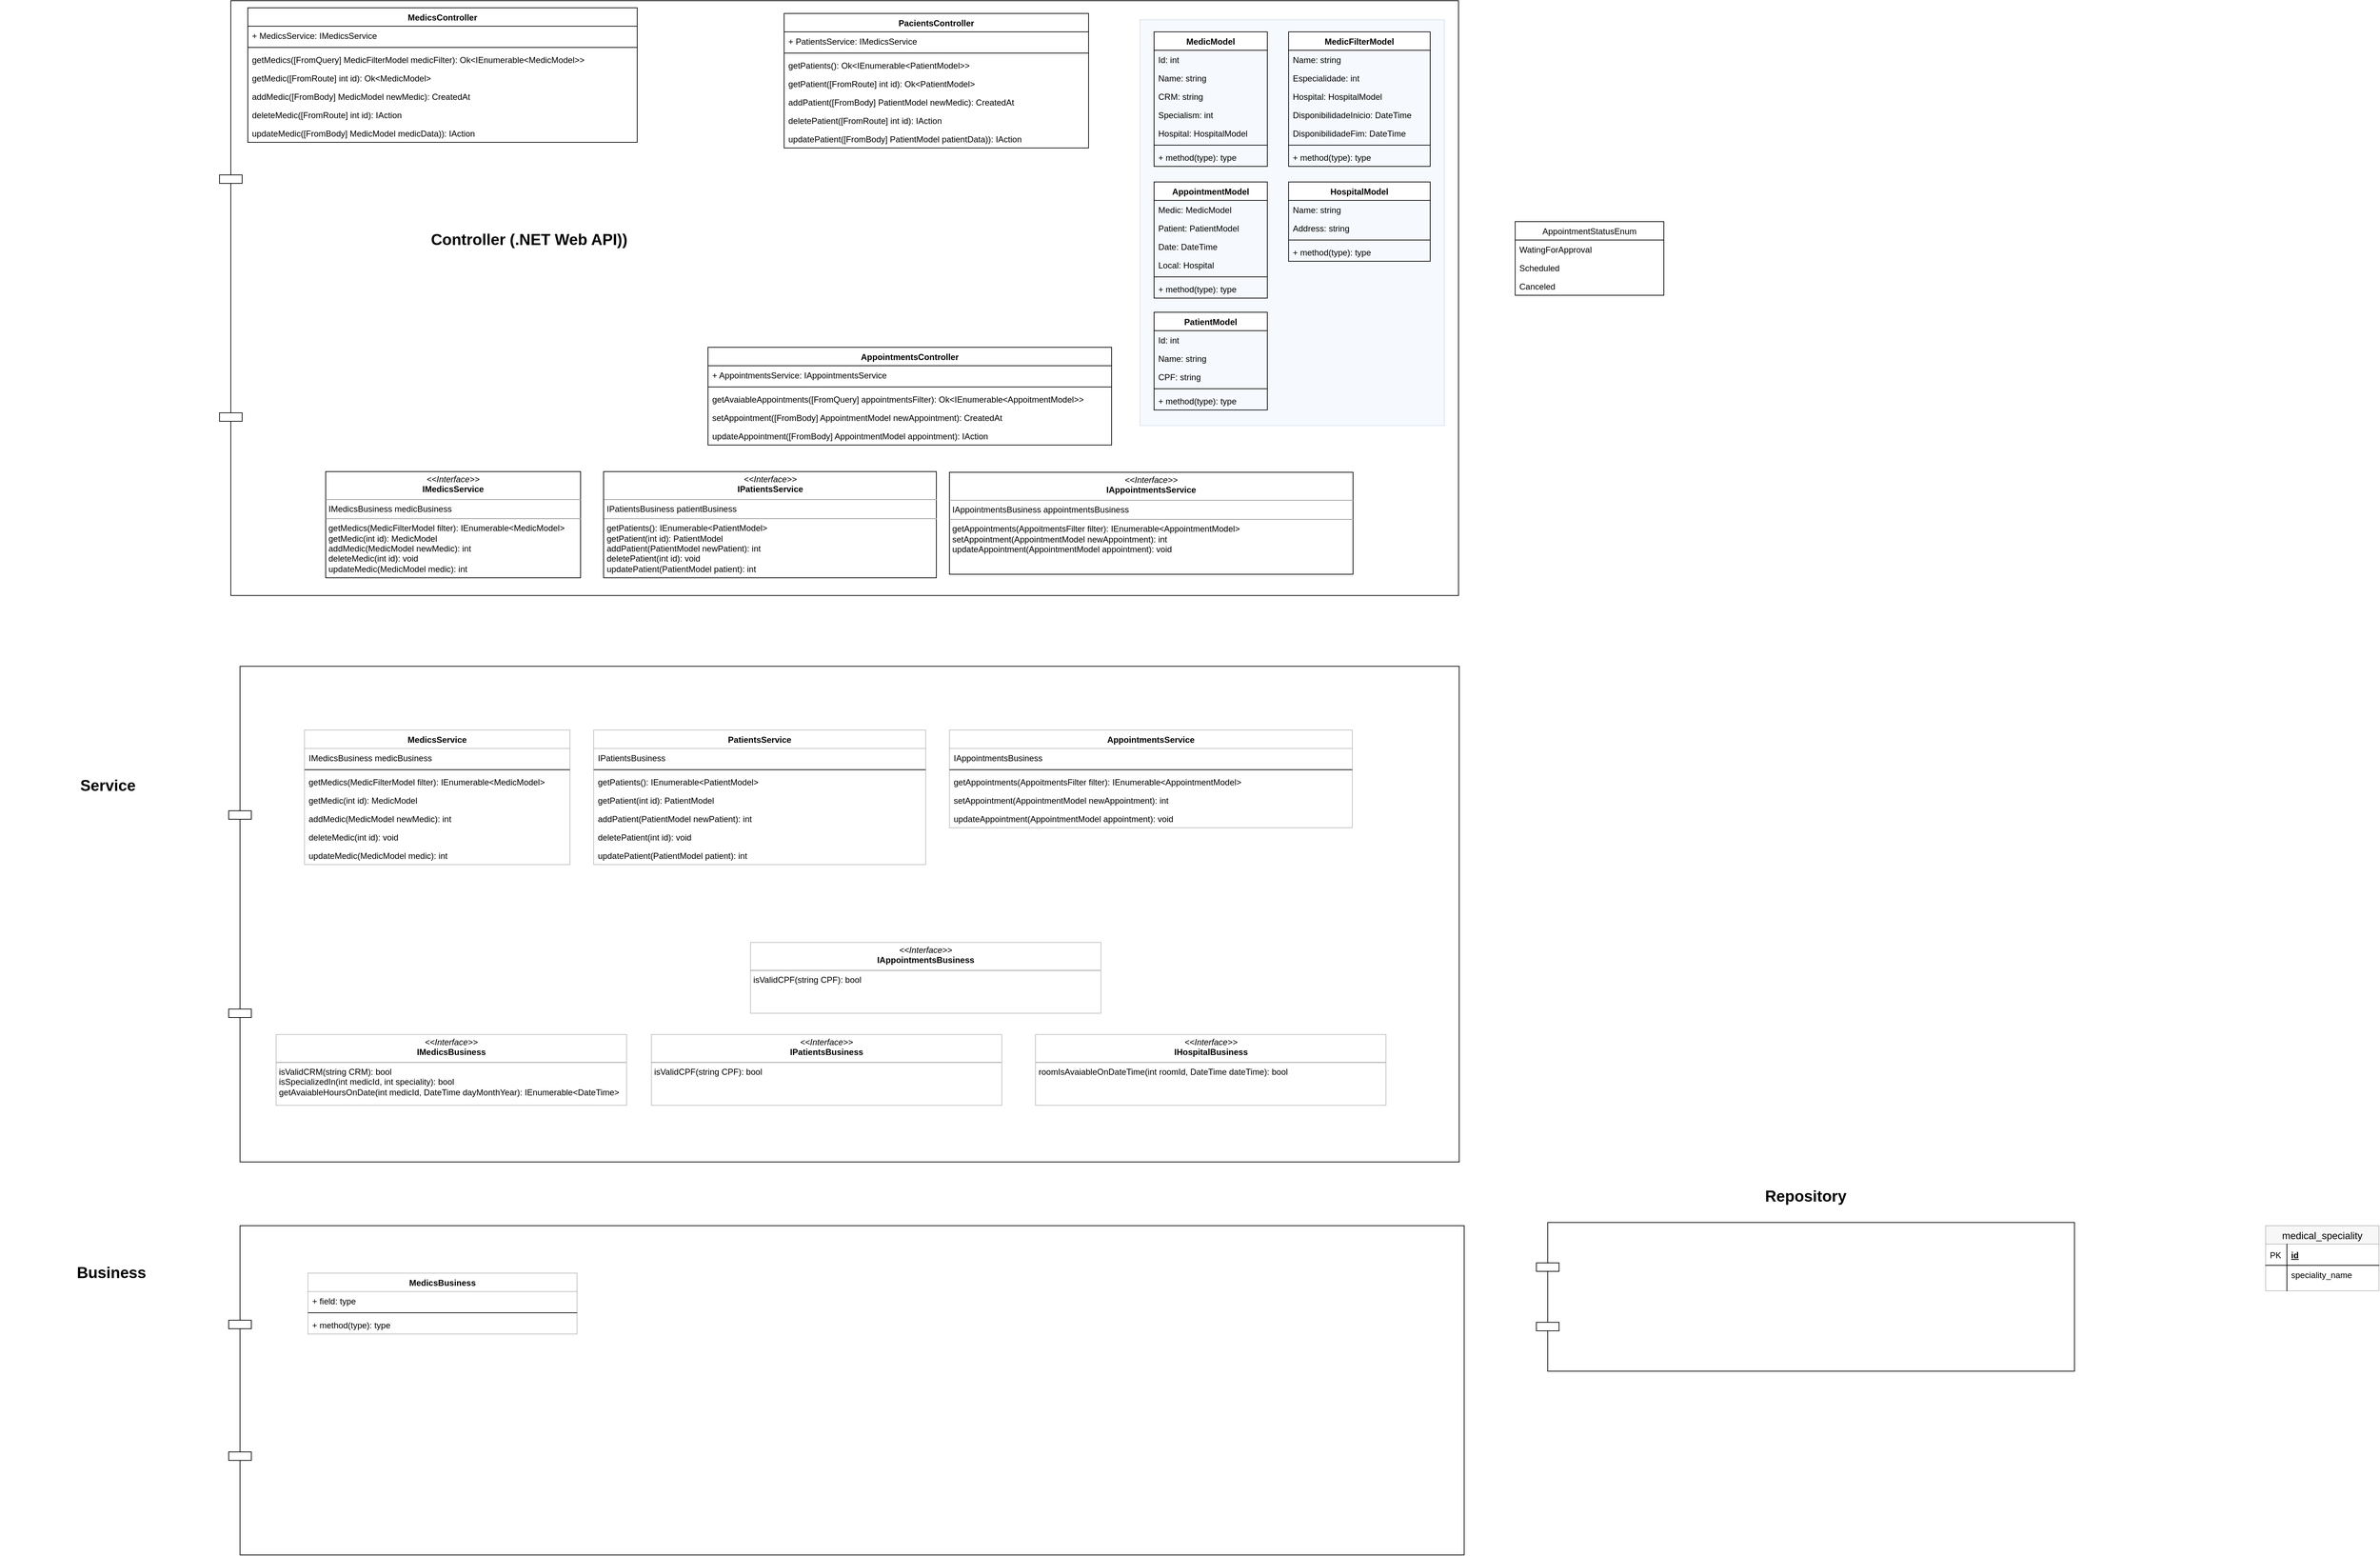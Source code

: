 <mxfile version="12.3.5" type="github" pages="1">
  <diagram id="QFaych85ZG0VaQsIKV3E" name="Page-1">
    <mxGraphModel dx="3666" dy="1580" grid="1" gridSize="10" guides="1" tooltips="1" connect="1" arrows="1" fold="1" page="1" pageScale="1" pageWidth="850" pageHeight="1100" math="0" shadow="0">
      <root>
        <mxCell id="0"/>
        <mxCell id="1" parent="0"/>
        <mxCell id="j8hB8es19KLFHc6PdqS8-7" value="" style="shape=component;align=left;spacingLeft=36;fontSize=22;" parent="1" vertex="1">
          <mxGeometry x="20" y="60" width="1750" height="840" as="geometry"/>
        </mxCell>
        <mxCell id="6EtjrWwbFe3XrMgIN223-20" value="" style="rounded=0;whiteSpace=wrap;html=1;fillColor=#dae8fc;strokeColor=#6c8ebf;opacity=25;" vertex="1" parent="1">
          <mxGeometry x="1320" y="87" width="430" height="573" as="geometry"/>
        </mxCell>
        <mxCell id="j8hB8es19KLFHc6PdqS8-4" value="Controller (.NET Web API))" style="text;html=1;strokeColor=none;fillColor=none;align=center;verticalAlign=middle;whiteSpace=wrap;rounded=0;fontSize=22;fontStyle=1" parent="1" vertex="1">
          <mxGeometry x="305" y="388" width="305" height="20" as="geometry"/>
        </mxCell>
        <mxCell id="j8hB8es19KLFHc6PdqS8-5" value="Business" style="text;html=1;strokeColor=none;fillColor=none;align=center;verticalAlign=middle;whiteSpace=wrap;rounded=0;fontSize=22;fontStyle=1" parent="1" vertex="1">
          <mxGeometry x="-285" y="1847" width="305" height="20" as="geometry"/>
        </mxCell>
        <mxCell id="j8hB8es19KLFHc6PdqS8-6" value="Repository" style="text;html=1;strokeColor=none;fillColor=none;align=center;verticalAlign=middle;whiteSpace=wrap;rounded=0;fontSize=22;fontStyle=1" parent="1" vertex="1">
          <mxGeometry x="2107.5" y="1738.5" width="305" height="20" as="geometry"/>
        </mxCell>
        <mxCell id="j8hB8es19KLFHc6PdqS8-8" value="" style="shape=component;align=left;spacingLeft=36;fontSize=22;" parent="1" vertex="1">
          <mxGeometry x="33" y="1790" width="1745" height="465" as="geometry"/>
        </mxCell>
        <mxCell id="j8hB8es19KLFHc6PdqS8-9" value="" style="shape=component;align=left;spacingLeft=36;fontSize=22;" parent="1" vertex="1">
          <mxGeometry x="1880" y="1785.5" width="760" height="210" as="geometry"/>
        </mxCell>
        <mxCell id="j8hB8es19KLFHc6PdqS8-11" value="MedicsController" style="swimlane;fontStyle=1;align=center;verticalAlign=top;childLayout=stackLayout;horizontal=1;startSize=26;horizontalStack=0;resizeParent=1;resizeParentMax=0;resizeLast=0;collapsible=1;marginBottom=0;fontSize=12;" parent="1" vertex="1">
          <mxGeometry x="60" y="70" width="550" height="190" as="geometry"/>
        </mxCell>
        <mxCell id="j8hB8es19KLFHc6PdqS8-12" value="+ MedicsService: IMedicsService" style="text;strokeColor=none;fillColor=none;align=left;verticalAlign=top;spacingLeft=4;spacingRight=4;overflow=hidden;rotatable=0;points=[[0,0.5],[1,0.5]];portConstraint=eastwest;" parent="j8hB8es19KLFHc6PdqS8-11" vertex="1">
          <mxGeometry y="26" width="550" height="26" as="geometry"/>
        </mxCell>
        <mxCell id="j8hB8es19KLFHc6PdqS8-13" value="" style="line;strokeWidth=1;fillColor=none;align=left;verticalAlign=middle;spacingTop=-1;spacingLeft=3;spacingRight=3;rotatable=0;labelPosition=right;points=[];portConstraint=eastwest;" parent="j8hB8es19KLFHc6PdqS8-11" vertex="1">
          <mxGeometry y="52" width="550" height="8" as="geometry"/>
        </mxCell>
        <mxCell id="j8hB8es19KLFHc6PdqS8-14" value="getMedics([FromQuery] MedicFilterModel medicFilter): Ok&lt;IEnumerable&lt;MedicModel&gt;&gt;" style="text;strokeColor=none;fillColor=none;align=left;verticalAlign=top;spacingLeft=4;spacingRight=4;overflow=hidden;rotatable=0;points=[[0,0.5],[1,0.5]];portConstraint=eastwest;" parent="j8hB8es19KLFHc6PdqS8-11" vertex="1">
          <mxGeometry y="60" width="550" height="26" as="geometry"/>
        </mxCell>
        <mxCell id="j8hB8es19KLFHc6PdqS8-15" value="getMedic([FromRoute] int id): Ok&lt;MedicModel&gt;" style="text;strokeColor=none;fillColor=none;align=left;verticalAlign=top;spacingLeft=4;spacingRight=4;overflow=hidden;rotatable=0;points=[[0,0.5],[1,0.5]];portConstraint=eastwest;" parent="j8hB8es19KLFHc6PdqS8-11" vertex="1">
          <mxGeometry y="86" width="550" height="26" as="geometry"/>
        </mxCell>
        <mxCell id="j8hB8es19KLFHc6PdqS8-16" value="addMedic([FromBody] MedicModel newMedic): CreatedAt" style="text;strokeColor=none;fillColor=none;align=left;verticalAlign=top;spacingLeft=4;spacingRight=4;overflow=hidden;rotatable=0;points=[[0,0.5],[1,0.5]];portConstraint=eastwest;" parent="j8hB8es19KLFHc6PdqS8-11" vertex="1">
          <mxGeometry y="112" width="550" height="26" as="geometry"/>
        </mxCell>
        <mxCell id="j8hB8es19KLFHc6PdqS8-17" value="deleteMedic([FromRoute] int id): IAction" style="text;strokeColor=none;fillColor=none;align=left;verticalAlign=top;spacingLeft=4;spacingRight=4;overflow=hidden;rotatable=0;points=[[0,0.5],[1,0.5]];portConstraint=eastwest;" parent="j8hB8es19KLFHc6PdqS8-11" vertex="1">
          <mxGeometry y="138" width="550" height="26" as="geometry"/>
        </mxCell>
        <mxCell id="j8hB8es19KLFHc6PdqS8-18" value="updateMedic([FromBody] MedicModel medicData)): IAction" style="text;strokeColor=none;fillColor=none;align=left;verticalAlign=top;spacingLeft=4;spacingRight=4;overflow=hidden;rotatable=0;points=[[0,0.5],[1,0.5]];portConstraint=eastwest;" parent="j8hB8es19KLFHc6PdqS8-11" vertex="1">
          <mxGeometry y="164" width="550" height="26" as="geometry"/>
        </mxCell>
        <mxCell id="j8hB8es19KLFHc6PdqS8-19" value="PacientsController" style="swimlane;fontStyle=1;align=center;verticalAlign=top;childLayout=stackLayout;horizontal=1;startSize=26;horizontalStack=0;resizeParent=1;resizeParentMax=0;resizeLast=0;collapsible=1;marginBottom=0;fontSize=12;" parent="1" vertex="1">
          <mxGeometry x="817.5" y="78" width="430" height="190" as="geometry"/>
        </mxCell>
        <mxCell id="j8hB8es19KLFHc6PdqS8-20" value="+ PatientsService: IMedicsService" style="text;strokeColor=none;fillColor=none;align=left;verticalAlign=top;spacingLeft=4;spacingRight=4;overflow=hidden;rotatable=0;points=[[0,0.5],[1,0.5]];portConstraint=eastwest;" parent="j8hB8es19KLFHc6PdqS8-19" vertex="1">
          <mxGeometry y="26" width="430" height="26" as="geometry"/>
        </mxCell>
        <mxCell id="j8hB8es19KLFHc6PdqS8-21" value="" style="line;strokeWidth=1;fillColor=none;align=left;verticalAlign=middle;spacingTop=-1;spacingLeft=3;spacingRight=3;rotatable=0;labelPosition=right;points=[];portConstraint=eastwest;" parent="j8hB8es19KLFHc6PdqS8-19" vertex="1">
          <mxGeometry y="52" width="430" height="8" as="geometry"/>
        </mxCell>
        <mxCell id="j8hB8es19KLFHc6PdqS8-22" value="getPatients(): Ok&lt;IEnumerable&lt;PatientModel&gt;&gt;" style="text;strokeColor=none;fillColor=none;align=left;verticalAlign=top;spacingLeft=4;spacingRight=4;overflow=hidden;rotatable=0;points=[[0,0.5],[1,0.5]];portConstraint=eastwest;" parent="j8hB8es19KLFHc6PdqS8-19" vertex="1">
          <mxGeometry y="60" width="430" height="26" as="geometry"/>
        </mxCell>
        <mxCell id="j8hB8es19KLFHc6PdqS8-23" value="getPatient([FromRoute] int id): Ok&lt;PatientModel&gt;" style="text;strokeColor=none;fillColor=none;align=left;verticalAlign=top;spacingLeft=4;spacingRight=4;overflow=hidden;rotatable=0;points=[[0,0.5],[1,0.5]];portConstraint=eastwest;" parent="j8hB8es19KLFHc6PdqS8-19" vertex="1">
          <mxGeometry y="86" width="430" height="26" as="geometry"/>
        </mxCell>
        <mxCell id="j8hB8es19KLFHc6PdqS8-24" value="addPatient([FromBody] PatientModel newMedic): CreatedAt" style="text;strokeColor=none;fillColor=none;align=left;verticalAlign=top;spacingLeft=4;spacingRight=4;overflow=hidden;rotatable=0;points=[[0,0.5],[1,0.5]];portConstraint=eastwest;" parent="j8hB8es19KLFHc6PdqS8-19" vertex="1">
          <mxGeometry y="112" width="430" height="26" as="geometry"/>
        </mxCell>
        <mxCell id="j8hB8es19KLFHc6PdqS8-25" value="deletePatient([FromRoute] int id): IAction" style="text;strokeColor=none;fillColor=none;align=left;verticalAlign=top;spacingLeft=4;spacingRight=4;overflow=hidden;rotatable=0;points=[[0,0.5],[1,0.5]];portConstraint=eastwest;" parent="j8hB8es19KLFHc6PdqS8-19" vertex="1">
          <mxGeometry y="138" width="430" height="26" as="geometry"/>
        </mxCell>
        <mxCell id="j8hB8es19KLFHc6PdqS8-26" value="updatePatient([FromBody] PatientModel patientData)): IAction" style="text;strokeColor=none;fillColor=none;align=left;verticalAlign=top;spacingLeft=4;spacingRight=4;overflow=hidden;rotatable=0;points=[[0,0.5],[1,0.5]];portConstraint=eastwest;" parent="j8hB8es19KLFHc6PdqS8-19" vertex="1">
          <mxGeometry y="164" width="430" height="26" as="geometry"/>
        </mxCell>
        <mxCell id="j8hB8es19KLFHc6PdqS8-28" value="MedicModel" style="swimlane;fontStyle=1;align=center;verticalAlign=top;childLayout=stackLayout;horizontal=1;startSize=26;horizontalStack=0;resizeParent=1;resizeParentMax=0;resizeLast=0;collapsible=1;marginBottom=0;fontSize=12;" parent="1" vertex="1">
          <mxGeometry x="1340" y="104" width="160" height="190" as="geometry"/>
        </mxCell>
        <mxCell id="j8hB8es19KLFHc6PdqS8-29" value="Id: int" style="text;strokeColor=none;fillColor=none;align=left;verticalAlign=top;spacingLeft=4;spacingRight=4;overflow=hidden;rotatable=0;points=[[0,0.5],[1,0.5]];portConstraint=eastwest;" parent="j8hB8es19KLFHc6PdqS8-28" vertex="1">
          <mxGeometry y="26" width="160" height="26" as="geometry"/>
        </mxCell>
        <mxCell id="j8hB8es19KLFHc6PdqS8-36" value="Name: string" style="text;strokeColor=none;fillColor=none;align=left;verticalAlign=top;spacingLeft=4;spacingRight=4;overflow=hidden;rotatable=0;points=[[0,0.5],[1,0.5]];portConstraint=eastwest;" parent="j8hB8es19KLFHc6PdqS8-28" vertex="1">
          <mxGeometry y="52" width="160" height="26" as="geometry"/>
        </mxCell>
        <mxCell id="j8hB8es19KLFHc6PdqS8-37" value="CRM: string" style="text;strokeColor=none;fillColor=none;align=left;verticalAlign=top;spacingLeft=4;spacingRight=4;overflow=hidden;rotatable=0;points=[[0,0.5],[1,0.5]];portConstraint=eastwest;" parent="j8hB8es19KLFHc6PdqS8-28" vertex="1">
          <mxGeometry y="78" width="160" height="26" as="geometry"/>
        </mxCell>
        <mxCell id="j8hB8es19KLFHc6PdqS8-41" value="Specialism: int" style="text;strokeColor=none;fillColor=none;align=left;verticalAlign=top;spacingLeft=4;spacingRight=4;overflow=hidden;rotatable=0;points=[[0,0.5],[1,0.5]];portConstraint=eastwest;" parent="j8hB8es19KLFHc6PdqS8-28" vertex="1">
          <mxGeometry y="104" width="160" height="26" as="geometry"/>
        </mxCell>
        <mxCell id="j8hB8es19KLFHc6PdqS8-51" value="Hospital: HospitalModel" style="text;strokeColor=none;fillColor=none;align=left;verticalAlign=top;spacingLeft=4;spacingRight=4;overflow=hidden;rotatable=0;points=[[0,0.5],[1,0.5]];portConstraint=eastwest;" parent="j8hB8es19KLFHc6PdqS8-28" vertex="1">
          <mxGeometry y="130" width="160" height="26" as="geometry"/>
        </mxCell>
        <mxCell id="j8hB8es19KLFHc6PdqS8-30" value="" style="line;strokeWidth=1;fillColor=none;align=left;verticalAlign=middle;spacingTop=-1;spacingLeft=3;spacingRight=3;rotatable=0;labelPosition=right;points=[];portConstraint=eastwest;" parent="j8hB8es19KLFHc6PdqS8-28" vertex="1">
          <mxGeometry y="156" width="160" height="8" as="geometry"/>
        </mxCell>
        <mxCell id="j8hB8es19KLFHc6PdqS8-31" value="+ method(type): type" style="text;strokeColor=none;fillColor=none;align=left;verticalAlign=top;spacingLeft=4;spacingRight=4;overflow=hidden;rotatable=0;points=[[0,0.5],[1,0.5]];portConstraint=eastwest;" parent="j8hB8es19KLFHc6PdqS8-28" vertex="1">
          <mxGeometry y="164" width="160" height="26" as="geometry"/>
        </mxCell>
        <mxCell id="j8hB8es19KLFHc6PdqS8-32" value="PatientModel" style="swimlane;fontStyle=1;align=center;verticalAlign=top;childLayout=stackLayout;horizontal=1;startSize=26;horizontalStack=0;resizeParent=1;resizeParentMax=0;resizeLast=0;collapsible=1;marginBottom=0;fontSize=12;" parent="1" vertex="1">
          <mxGeometry x="1340" y="500" width="160" height="138" as="geometry"/>
        </mxCell>
        <mxCell id="j8hB8es19KLFHc6PdqS8-33" value="Id: int" style="text;strokeColor=none;fillColor=none;align=left;verticalAlign=top;spacingLeft=4;spacingRight=4;overflow=hidden;rotatable=0;points=[[0,0.5],[1,0.5]];portConstraint=eastwest;" parent="j8hB8es19KLFHc6PdqS8-32" vertex="1">
          <mxGeometry y="26" width="160" height="26" as="geometry"/>
        </mxCell>
        <mxCell id="j8hB8es19KLFHc6PdqS8-38" value="Name: string" style="text;strokeColor=none;fillColor=none;align=left;verticalAlign=top;spacingLeft=4;spacingRight=4;overflow=hidden;rotatable=0;points=[[0,0.5],[1,0.5]];portConstraint=eastwest;" parent="j8hB8es19KLFHc6PdqS8-32" vertex="1">
          <mxGeometry y="52" width="160" height="26" as="geometry"/>
        </mxCell>
        <mxCell id="j8hB8es19KLFHc6PdqS8-39" value="CPF: string" style="text;strokeColor=none;fillColor=none;align=left;verticalAlign=top;spacingLeft=4;spacingRight=4;overflow=hidden;rotatable=0;points=[[0,0.5],[1,0.5]];portConstraint=eastwest;" parent="j8hB8es19KLFHc6PdqS8-32" vertex="1">
          <mxGeometry y="78" width="160" height="26" as="geometry"/>
        </mxCell>
        <mxCell id="j8hB8es19KLFHc6PdqS8-34" value="" style="line;strokeWidth=1;fillColor=none;align=left;verticalAlign=middle;spacingTop=-1;spacingLeft=3;spacingRight=3;rotatable=0;labelPosition=right;points=[];portConstraint=eastwest;" parent="j8hB8es19KLFHc6PdqS8-32" vertex="1">
          <mxGeometry y="104" width="160" height="8" as="geometry"/>
        </mxCell>
        <mxCell id="j8hB8es19KLFHc6PdqS8-35" value="+ method(type): type" style="text;strokeColor=none;fillColor=none;align=left;verticalAlign=top;spacingLeft=4;spacingRight=4;overflow=hidden;rotatable=0;points=[[0,0.5],[1,0.5]];portConstraint=eastwest;" parent="j8hB8es19KLFHc6PdqS8-32" vertex="1">
          <mxGeometry y="112" width="160" height="26" as="geometry"/>
        </mxCell>
        <mxCell id="j8hB8es19KLFHc6PdqS8-42" value="AppointmentsController" style="swimlane;fontStyle=1;align=center;verticalAlign=top;childLayout=stackLayout;horizontal=1;startSize=26;horizontalStack=0;resizeParent=1;resizeParentMax=0;resizeLast=0;collapsible=1;marginBottom=0;fontSize=12;" parent="1" vertex="1">
          <mxGeometry x="710" y="549.5" width="570" height="138" as="geometry"/>
        </mxCell>
        <mxCell id="j8hB8es19KLFHc6PdqS8-43" value="+ AppointmentsService: IAppointmentsService" style="text;strokeColor=none;fillColor=none;align=left;verticalAlign=top;spacingLeft=4;spacingRight=4;overflow=hidden;rotatable=0;points=[[0,0.5],[1,0.5]];portConstraint=eastwest;" parent="j8hB8es19KLFHc6PdqS8-42" vertex="1">
          <mxGeometry y="26" width="570" height="26" as="geometry"/>
        </mxCell>
        <mxCell id="j8hB8es19KLFHc6PdqS8-44" value="" style="line;strokeWidth=1;fillColor=none;align=left;verticalAlign=middle;spacingTop=-1;spacingLeft=3;spacingRight=3;rotatable=0;labelPosition=right;points=[];portConstraint=eastwest;" parent="j8hB8es19KLFHc6PdqS8-42" vertex="1">
          <mxGeometry y="52" width="570" height="8" as="geometry"/>
        </mxCell>
        <mxCell id="j8hB8es19KLFHc6PdqS8-45" value="getAvaiableAppointments([FromQuery] appointmentsFilter): Ok&lt;IEnumerable&lt;AppoitmentModel&gt;&gt;" style="text;strokeColor=none;fillColor=none;align=left;verticalAlign=top;spacingLeft=4;spacingRight=4;overflow=hidden;rotatable=0;points=[[0,0.5],[1,0.5]];portConstraint=eastwest;" parent="j8hB8es19KLFHc6PdqS8-42" vertex="1">
          <mxGeometry y="60" width="570" height="26" as="geometry"/>
        </mxCell>
        <mxCell id="6EtjrWwbFe3XrMgIN223-1" value="setAppointment([FromBody] AppointmentModel newAppointment): CreatedAt" style="text;strokeColor=none;fillColor=none;align=left;verticalAlign=top;spacingLeft=4;spacingRight=4;overflow=hidden;rotatable=0;points=[[0,0.5],[1,0.5]];portConstraint=eastwest;" vertex="1" parent="j8hB8es19KLFHc6PdqS8-42">
          <mxGeometry y="86" width="570" height="26" as="geometry"/>
        </mxCell>
        <mxCell id="6EtjrWwbFe3XrMgIN223-12" value="updateAppointment([FromBody] AppointmentModel appointment): IAction" style="text;strokeColor=none;fillColor=none;align=left;verticalAlign=top;spacingLeft=4;spacingRight=4;overflow=hidden;rotatable=0;points=[[0,0.5],[1,0.5]];portConstraint=eastwest;" vertex="1" parent="j8hB8es19KLFHc6PdqS8-42">
          <mxGeometry y="112" width="570" height="26" as="geometry"/>
        </mxCell>
        <mxCell id="j8hB8es19KLFHc6PdqS8-52" value="MedicFilterModel" style="swimlane;fontStyle=1;align=center;verticalAlign=top;childLayout=stackLayout;horizontal=1;startSize=26;horizontalStack=0;resizeParent=1;resizeParentMax=0;resizeLast=0;collapsible=1;marginBottom=0;fontSize=12;" parent="1" vertex="1">
          <mxGeometry x="1530" y="104" width="200" height="190" as="geometry"/>
        </mxCell>
        <mxCell id="j8hB8es19KLFHc6PdqS8-54" value="Name: string" style="text;strokeColor=none;fillColor=none;align=left;verticalAlign=top;spacingLeft=4;spacingRight=4;overflow=hidden;rotatable=0;points=[[0,0.5],[1,0.5]];portConstraint=eastwest;" parent="j8hB8es19KLFHc6PdqS8-52" vertex="1">
          <mxGeometry y="26" width="200" height="26" as="geometry"/>
        </mxCell>
        <mxCell id="j8hB8es19KLFHc6PdqS8-56" value="Especialidade: int" style="text;strokeColor=none;fillColor=none;align=left;verticalAlign=top;spacingLeft=4;spacingRight=4;overflow=hidden;rotatable=0;points=[[0,0.5],[1,0.5]];portConstraint=eastwest;" parent="j8hB8es19KLFHc6PdqS8-52" vertex="1">
          <mxGeometry y="52" width="200" height="26" as="geometry"/>
        </mxCell>
        <mxCell id="j8hB8es19KLFHc6PdqS8-57" value="Hospital: HospitalModel" style="text;strokeColor=none;fillColor=none;align=left;verticalAlign=top;spacingLeft=4;spacingRight=4;overflow=hidden;rotatable=0;points=[[0,0.5],[1,0.5]];portConstraint=eastwest;" parent="j8hB8es19KLFHc6PdqS8-52" vertex="1">
          <mxGeometry y="78" width="200" height="26" as="geometry"/>
        </mxCell>
        <mxCell id="j8hB8es19KLFHc6PdqS8-60" value="DisponibilidadeInicio: DateTime" style="text;strokeColor=none;fillColor=none;align=left;verticalAlign=top;spacingLeft=4;spacingRight=4;overflow=hidden;rotatable=0;points=[[0,0.5],[1,0.5]];portConstraint=eastwest;" parent="j8hB8es19KLFHc6PdqS8-52" vertex="1">
          <mxGeometry y="104" width="200" height="26" as="geometry"/>
        </mxCell>
        <mxCell id="j8hB8es19KLFHc6PdqS8-61" value="DisponibilidadeFim: DateTime" style="text;strokeColor=none;fillColor=none;align=left;verticalAlign=top;spacingLeft=4;spacingRight=4;overflow=hidden;rotatable=0;points=[[0,0.5],[1,0.5]];portConstraint=eastwest;" parent="j8hB8es19KLFHc6PdqS8-52" vertex="1">
          <mxGeometry y="130" width="200" height="26" as="geometry"/>
        </mxCell>
        <mxCell id="j8hB8es19KLFHc6PdqS8-58" value="" style="line;strokeWidth=1;fillColor=none;align=left;verticalAlign=middle;spacingTop=-1;spacingLeft=3;spacingRight=3;rotatable=0;labelPosition=right;points=[];portConstraint=eastwest;" parent="j8hB8es19KLFHc6PdqS8-52" vertex="1">
          <mxGeometry y="156" width="200" height="8" as="geometry"/>
        </mxCell>
        <mxCell id="j8hB8es19KLFHc6PdqS8-59" value="+ method(type): type" style="text;strokeColor=none;fillColor=none;align=left;verticalAlign=top;spacingLeft=4;spacingRight=4;overflow=hidden;rotatable=0;points=[[0,0.5],[1,0.5]];portConstraint=eastwest;" parent="j8hB8es19KLFHc6PdqS8-52" vertex="1">
          <mxGeometry y="164" width="200" height="26" as="geometry"/>
        </mxCell>
        <mxCell id="j8hB8es19KLFHc6PdqS8-62" value="AppointmentModel" style="swimlane;fontStyle=1;align=center;verticalAlign=top;childLayout=stackLayout;horizontal=1;startSize=26;horizontalStack=0;resizeParent=1;resizeParentMax=0;resizeLast=0;collapsible=1;marginBottom=0;fontSize=12;" parent="1" vertex="1">
          <mxGeometry x="1340" y="316" width="160" height="164" as="geometry"/>
        </mxCell>
        <mxCell id="j8hB8es19KLFHc6PdqS8-64" value="Medic: MedicModel" style="text;strokeColor=none;fillColor=none;align=left;verticalAlign=top;spacingLeft=4;spacingRight=4;overflow=hidden;rotatable=0;points=[[0,0.5],[1,0.5]];portConstraint=eastwest;" parent="j8hB8es19KLFHc6PdqS8-62" vertex="1">
          <mxGeometry y="26" width="160" height="26" as="geometry"/>
        </mxCell>
        <mxCell id="6EtjrWwbFe3XrMgIN223-2" value="Patient: PatientModel" style="text;strokeColor=none;fillColor=none;align=left;verticalAlign=top;spacingLeft=4;spacingRight=4;overflow=hidden;rotatable=0;points=[[0,0.5],[1,0.5]];portConstraint=eastwest;" vertex="1" parent="j8hB8es19KLFHc6PdqS8-62">
          <mxGeometry y="52" width="160" height="26" as="geometry"/>
        </mxCell>
        <mxCell id="j8hB8es19KLFHc6PdqS8-65" value="Date: DateTime" style="text;strokeColor=none;fillColor=none;align=left;verticalAlign=top;spacingLeft=4;spacingRight=4;overflow=hidden;rotatable=0;points=[[0,0.5],[1,0.5]];portConstraint=eastwest;" parent="j8hB8es19KLFHc6PdqS8-62" vertex="1">
          <mxGeometry y="78" width="160" height="26" as="geometry"/>
        </mxCell>
        <mxCell id="6EtjrWwbFe3XrMgIN223-3" value="Local: Hospital" style="text;strokeColor=none;fillColor=none;align=left;verticalAlign=top;spacingLeft=4;spacingRight=4;overflow=hidden;rotatable=0;points=[[0,0.5],[1,0.5]];portConstraint=eastwest;" vertex="1" parent="j8hB8es19KLFHc6PdqS8-62">
          <mxGeometry y="104" width="160" height="26" as="geometry"/>
        </mxCell>
        <mxCell id="j8hB8es19KLFHc6PdqS8-66" value="" style="line;strokeWidth=1;fillColor=none;align=left;verticalAlign=middle;spacingTop=-1;spacingLeft=3;spacingRight=3;rotatable=0;labelPosition=right;points=[];portConstraint=eastwest;" parent="j8hB8es19KLFHc6PdqS8-62" vertex="1">
          <mxGeometry y="130" width="160" height="8" as="geometry"/>
        </mxCell>
        <mxCell id="j8hB8es19KLFHc6PdqS8-67" value="+ method(type): type" style="text;strokeColor=none;fillColor=none;align=left;verticalAlign=top;spacingLeft=4;spacingRight=4;overflow=hidden;rotatable=0;points=[[0,0.5],[1,0.5]];portConstraint=eastwest;" parent="j8hB8es19KLFHc6PdqS8-62" vertex="1">
          <mxGeometry y="138" width="160" height="26" as="geometry"/>
        </mxCell>
        <mxCell id="j8hB8es19KLFHc6PdqS8-69" value="Service" style="text;html=1;strokeColor=none;fillColor=none;align=center;verticalAlign=middle;whiteSpace=wrap;rounded=0;fontSize=22;fontStyle=1" parent="1" vertex="1">
          <mxGeometry x="-290" y="1159" width="305" height="20" as="geometry"/>
        </mxCell>
        <mxCell id="j8hB8es19KLFHc6PdqS8-70" value="" style="shape=component;align=left;spacingLeft=36;fontSize=22;" parent="1" vertex="1">
          <mxGeometry x="33" y="1000" width="1738" height="700" as="geometry"/>
        </mxCell>
        <mxCell id="6EtjrWwbFe3XrMgIN223-4" value="HospitalModel" style="swimlane;fontStyle=1;align=center;verticalAlign=top;childLayout=stackLayout;horizontal=1;startSize=26;horizontalStack=0;resizeParent=1;resizeParentMax=0;resizeLast=0;collapsible=1;marginBottom=0;fontSize=12;" vertex="1" parent="1">
          <mxGeometry x="1530" y="316" width="200" height="112" as="geometry"/>
        </mxCell>
        <mxCell id="6EtjrWwbFe3XrMgIN223-5" value="Name: string" style="text;strokeColor=none;fillColor=none;align=left;verticalAlign=top;spacingLeft=4;spacingRight=4;overflow=hidden;rotatable=0;points=[[0,0.5],[1,0.5]];portConstraint=eastwest;" vertex="1" parent="6EtjrWwbFe3XrMgIN223-4">
          <mxGeometry y="26" width="200" height="26" as="geometry"/>
        </mxCell>
        <mxCell id="6EtjrWwbFe3XrMgIN223-6" value="Address: string" style="text;strokeColor=none;fillColor=none;align=left;verticalAlign=top;spacingLeft=4;spacingRight=4;overflow=hidden;rotatable=0;points=[[0,0.5],[1,0.5]];portConstraint=eastwest;" vertex="1" parent="6EtjrWwbFe3XrMgIN223-4">
          <mxGeometry y="52" width="200" height="26" as="geometry"/>
        </mxCell>
        <mxCell id="6EtjrWwbFe3XrMgIN223-10" value="" style="line;strokeWidth=1;fillColor=none;align=left;verticalAlign=middle;spacingTop=-1;spacingLeft=3;spacingRight=3;rotatable=0;labelPosition=right;points=[];portConstraint=eastwest;" vertex="1" parent="6EtjrWwbFe3XrMgIN223-4">
          <mxGeometry y="78" width="200" height="8" as="geometry"/>
        </mxCell>
        <mxCell id="6EtjrWwbFe3XrMgIN223-11" value="+ method(type): type" style="text;strokeColor=none;fillColor=none;align=left;verticalAlign=top;spacingLeft=4;spacingRight=4;overflow=hidden;rotatable=0;points=[[0,0.5],[1,0.5]];portConstraint=eastwest;" vertex="1" parent="6EtjrWwbFe3XrMgIN223-4">
          <mxGeometry y="86" width="200" height="26" as="geometry"/>
        </mxCell>
        <mxCell id="6EtjrWwbFe3XrMgIN223-13" value="AppointmentStatusEnum" style="swimlane;fontStyle=0;childLayout=stackLayout;horizontal=1;startSize=26;fillColor=none;horizontalStack=0;resizeParent=1;resizeParentMax=0;resizeLast=0;collapsible=1;marginBottom=0;" vertex="1" parent="1">
          <mxGeometry x="1850" y="372" width="210" height="104" as="geometry"/>
        </mxCell>
        <mxCell id="6EtjrWwbFe3XrMgIN223-14" value="WatingForApproval" style="text;strokeColor=none;fillColor=none;align=left;verticalAlign=top;spacingLeft=4;spacingRight=4;overflow=hidden;rotatable=0;points=[[0,0.5],[1,0.5]];portConstraint=eastwest;" vertex="1" parent="6EtjrWwbFe3XrMgIN223-13">
          <mxGeometry y="26" width="210" height="26" as="geometry"/>
        </mxCell>
        <mxCell id="6EtjrWwbFe3XrMgIN223-15" value="Scheduled" style="text;strokeColor=none;fillColor=none;align=left;verticalAlign=top;spacingLeft=4;spacingRight=4;overflow=hidden;rotatable=0;points=[[0,0.5],[1,0.5]];portConstraint=eastwest;" vertex="1" parent="6EtjrWwbFe3XrMgIN223-13">
          <mxGeometry y="52" width="210" height="26" as="geometry"/>
        </mxCell>
        <mxCell id="6EtjrWwbFe3XrMgIN223-16" value="Canceled" style="text;strokeColor=none;fillColor=none;align=left;verticalAlign=top;spacingLeft=4;spacingRight=4;overflow=hidden;rotatable=0;points=[[0,0.5],[1,0.5]];portConstraint=eastwest;" vertex="1" parent="6EtjrWwbFe3XrMgIN223-13">
          <mxGeometry y="78" width="210" height="26" as="geometry"/>
        </mxCell>
        <mxCell id="6EtjrWwbFe3XrMgIN223-17" value="&lt;p style=&quot;margin: 0px ; margin-top: 4px ; text-align: center&quot;&gt;&lt;i&gt;&amp;lt;&amp;lt;Interface&amp;gt;&amp;gt;&lt;/i&gt;&lt;br&gt;&lt;b&gt;IMedicsService&lt;/b&gt;&lt;/p&gt;&lt;hr size=&quot;1&quot;&gt;&lt;p style=&quot;margin: 0px ; margin-left: 4px&quot;&gt;IMedicsBusiness medicBusiness&lt;/p&gt;&lt;hr size=&quot;1&quot;&gt;&lt;p style=&quot;margin: 0px ; margin-left: 4px&quot;&gt;getMedics(MedicFilterModel filter): IEnumerable&amp;lt;MedicModel&amp;gt;&lt;br&gt;getMedic(int id): MedicModel&lt;/p&gt;&lt;p style=&quot;margin: 0px ; margin-left: 4px&quot;&gt;addMedic(MedicModel newMedic): int&lt;/p&gt;&lt;p style=&quot;margin: 0px ; margin-left: 4px&quot;&gt;deleteMedic(int id): void&lt;/p&gt;&lt;p style=&quot;margin: 0px ; margin-left: 4px&quot;&gt;updateMedic(MedicModel medic): int&lt;/p&gt;" style="verticalAlign=top;align=left;overflow=fill;fontSize=12;fontFamily=Helvetica;html=1;" vertex="1" parent="1">
          <mxGeometry x="170" y="725" width="360" height="150" as="geometry"/>
        </mxCell>
        <mxCell id="6EtjrWwbFe3XrMgIN223-18" value="&lt;p style=&quot;margin: 0px ; margin-top: 4px ; text-align: center&quot;&gt;&lt;i&gt;&amp;lt;&amp;lt;Interface&amp;gt;&amp;gt;&lt;/i&gt;&lt;br&gt;&lt;b&gt;IPatientsService&lt;/b&gt;&lt;/p&gt;&lt;hr size=&quot;1&quot;&gt;&lt;p style=&quot;margin: 0px ; margin-left: 4px&quot;&gt;IPatientsBusiness patientBusiness&lt;/p&gt;&lt;hr size=&quot;1&quot;&gt;&lt;p style=&quot;margin: 0px ; margin-left: 4px&quot;&gt;getPatients(): IEnumerable&amp;lt;PatientModel&amp;gt;&lt;/p&gt;&lt;p style=&quot;margin: 0px ; margin-left: 4px&quot;&gt;getPatient(int id): PatientModel&lt;/p&gt;&lt;p style=&quot;margin: 0px ; margin-left: 4px&quot;&gt;addPatient(PatientModel newPatient): int&lt;/p&gt;&lt;p style=&quot;margin: 0px ; margin-left: 4px&quot;&gt;deletePatient(int id): void&lt;/p&gt;&lt;p style=&quot;margin: 0px ; margin-left: 4px&quot;&gt;updatePatient(PatientModel patient): int&lt;/p&gt;" style="verticalAlign=top;align=left;overflow=fill;fontSize=12;fontFamily=Helvetica;html=1;" vertex="1" parent="1">
          <mxGeometry x="562.5" y="725" width="470" height="150" as="geometry"/>
        </mxCell>
        <mxCell id="6EtjrWwbFe3XrMgIN223-19" value="&lt;p style=&quot;margin: 0px ; margin-top: 4px ; text-align: center&quot;&gt;&lt;i&gt;&amp;lt;&amp;lt;Interface&amp;gt;&amp;gt;&lt;/i&gt;&lt;br&gt;&lt;b&gt;IAppointmentsService&lt;/b&gt;&lt;/p&gt;&lt;hr size=&quot;1&quot;&gt;&lt;p style=&quot;margin: 0px ; margin-left: 4px&quot;&gt;IAppointmentsBusiness appointmentsBusiness&lt;/p&gt;&lt;hr size=&quot;1&quot;&gt;&lt;p style=&quot;margin: 0px ; margin-left: 4px&quot;&gt;getAppointments(AppoitmentsFilter filter): IEnumerable&amp;lt;AppointmentModel&amp;gt;&lt;/p&gt;&lt;p style=&quot;margin: 0px ; margin-left: 4px&quot;&gt;setAppointment(AppointmentModel newAppointment): int&lt;/p&gt;&lt;p style=&quot;margin: 0px ; margin-left: 4px&quot;&gt;updateAppointment(AppointmentModel appointment): void&lt;br&gt;&lt;/p&gt;" style="verticalAlign=top;align=left;overflow=fill;fontSize=12;fontFamily=Helvetica;html=1;" vertex="1" parent="1">
          <mxGeometry x="1051" y="726" width="570" height="144" as="geometry"/>
        </mxCell>
        <mxCell id="6EtjrWwbFe3XrMgIN223-25" value="MedicsService" style="swimlane;fontStyle=1;align=center;verticalAlign=top;childLayout=stackLayout;horizontal=1;startSize=26;horizontalStack=0;resizeParent=1;resizeParentMax=0;resizeLast=0;collapsible=1;marginBottom=0;opacity=25;" vertex="1" parent="1">
          <mxGeometry x="140" y="1090" width="375" height="190" as="geometry"/>
        </mxCell>
        <mxCell id="6EtjrWwbFe3XrMgIN223-26" value="IMedicsBusiness medicBusiness" style="text;strokeColor=none;fillColor=none;align=left;verticalAlign=top;spacingLeft=4;spacingRight=4;overflow=hidden;rotatable=0;points=[[0,0.5],[1,0.5]];portConstraint=eastwest;" vertex="1" parent="6EtjrWwbFe3XrMgIN223-25">
          <mxGeometry y="26" width="375" height="26" as="geometry"/>
        </mxCell>
        <mxCell id="6EtjrWwbFe3XrMgIN223-27" value="" style="line;strokeWidth=1;fillColor=none;align=left;verticalAlign=middle;spacingTop=-1;spacingLeft=3;spacingRight=3;rotatable=0;labelPosition=right;points=[];portConstraint=eastwest;" vertex="1" parent="6EtjrWwbFe3XrMgIN223-25">
          <mxGeometry y="52" width="375" height="8" as="geometry"/>
        </mxCell>
        <mxCell id="6EtjrWwbFe3XrMgIN223-28" value="getMedics(MedicFilterModel filter): IEnumerable&lt;MedicModel&gt;" style="text;strokeColor=none;fillColor=none;align=left;verticalAlign=top;spacingLeft=4;spacingRight=4;overflow=hidden;rotatable=0;points=[[0,0.5],[1,0.5]];portConstraint=eastwest;" vertex="1" parent="6EtjrWwbFe3XrMgIN223-25">
          <mxGeometry y="60" width="375" height="26" as="geometry"/>
        </mxCell>
        <mxCell id="6EtjrWwbFe3XrMgIN223-29" value="getMedic(int id): MedicModel&#xa;" style="text;strokeColor=none;fillColor=none;align=left;verticalAlign=top;spacingLeft=4;spacingRight=4;overflow=hidden;rotatable=0;points=[[0,0.5],[1,0.5]];portConstraint=eastwest;" vertex="1" parent="6EtjrWwbFe3XrMgIN223-25">
          <mxGeometry y="86" width="375" height="26" as="geometry"/>
        </mxCell>
        <mxCell id="6EtjrWwbFe3XrMgIN223-30" value="addMedic(MedicModel newMedic): int&#xa;" style="text;strokeColor=none;fillColor=none;align=left;verticalAlign=top;spacingLeft=4;spacingRight=4;overflow=hidden;rotatable=0;points=[[0,0.5],[1,0.5]];portConstraint=eastwest;" vertex="1" parent="6EtjrWwbFe3XrMgIN223-25">
          <mxGeometry y="112" width="375" height="26" as="geometry"/>
        </mxCell>
        <mxCell id="6EtjrWwbFe3XrMgIN223-31" value="deleteMedic(int id): void" style="text;strokeColor=none;fillColor=none;align=left;verticalAlign=top;spacingLeft=4;spacingRight=4;overflow=hidden;rotatable=0;points=[[0,0.5],[1,0.5]];portConstraint=eastwest;" vertex="1" parent="6EtjrWwbFe3XrMgIN223-25">
          <mxGeometry y="138" width="375" height="26" as="geometry"/>
        </mxCell>
        <mxCell id="6EtjrWwbFe3XrMgIN223-32" value="updateMedic(MedicModel medic): int" style="text;strokeColor=none;fillColor=none;align=left;verticalAlign=top;spacingLeft=4;spacingRight=4;overflow=hidden;rotatable=0;points=[[0,0.5],[1,0.5]];portConstraint=eastwest;" vertex="1" parent="6EtjrWwbFe3XrMgIN223-25">
          <mxGeometry y="164" width="375" height="26" as="geometry"/>
        </mxCell>
        <mxCell id="6EtjrWwbFe3XrMgIN223-33" value="PatientsService" style="swimlane;fontStyle=1;align=center;verticalAlign=top;childLayout=stackLayout;horizontal=1;startSize=26;horizontalStack=0;resizeParent=1;resizeParentMax=0;resizeLast=0;collapsible=1;marginBottom=0;opacity=25;" vertex="1" parent="1">
          <mxGeometry x="548.5" y="1090" width="469" height="190" as="geometry"/>
        </mxCell>
        <mxCell id="6EtjrWwbFe3XrMgIN223-34" value="IPatientsBusiness" style="text;strokeColor=none;fillColor=none;align=left;verticalAlign=top;spacingLeft=4;spacingRight=4;overflow=hidden;rotatable=0;points=[[0,0.5],[1,0.5]];portConstraint=eastwest;" vertex="1" parent="6EtjrWwbFe3XrMgIN223-33">
          <mxGeometry y="26" width="469" height="26" as="geometry"/>
        </mxCell>
        <mxCell id="6EtjrWwbFe3XrMgIN223-35" value="" style="line;strokeWidth=1;fillColor=none;align=left;verticalAlign=middle;spacingTop=-1;spacingLeft=3;spacingRight=3;rotatable=0;labelPosition=right;points=[];portConstraint=eastwest;" vertex="1" parent="6EtjrWwbFe3XrMgIN223-33">
          <mxGeometry y="52" width="469" height="8" as="geometry"/>
        </mxCell>
        <mxCell id="6EtjrWwbFe3XrMgIN223-36" value="getPatients(): IEnumerable&lt;PatientModel&gt;" style="text;strokeColor=none;fillColor=none;align=left;verticalAlign=top;spacingLeft=4;spacingRight=4;overflow=hidden;rotatable=0;points=[[0,0.5],[1,0.5]];portConstraint=eastwest;" vertex="1" parent="6EtjrWwbFe3XrMgIN223-33">
          <mxGeometry y="60" width="469" height="26" as="geometry"/>
        </mxCell>
        <mxCell id="6EtjrWwbFe3XrMgIN223-41" value="getPatient(int id): PatientModel" style="text;strokeColor=none;fillColor=none;align=left;verticalAlign=top;spacingLeft=4;spacingRight=4;overflow=hidden;rotatable=0;points=[[0,0.5],[1,0.5]];portConstraint=eastwest;" vertex="1" parent="6EtjrWwbFe3XrMgIN223-33">
          <mxGeometry y="86" width="469" height="26" as="geometry"/>
        </mxCell>
        <mxCell id="6EtjrWwbFe3XrMgIN223-42" value="addPatient(PatientModel newPatient): int" style="text;strokeColor=none;fillColor=none;align=left;verticalAlign=top;spacingLeft=4;spacingRight=4;overflow=hidden;rotatable=0;points=[[0,0.5],[1,0.5]];portConstraint=eastwest;" vertex="1" parent="6EtjrWwbFe3XrMgIN223-33">
          <mxGeometry y="112" width="469" height="26" as="geometry"/>
        </mxCell>
        <mxCell id="6EtjrWwbFe3XrMgIN223-43" value="deletePatient(int id): void" style="text;strokeColor=none;fillColor=none;align=left;verticalAlign=top;spacingLeft=4;spacingRight=4;overflow=hidden;rotatable=0;points=[[0,0.5],[1,0.5]];portConstraint=eastwest;" vertex="1" parent="6EtjrWwbFe3XrMgIN223-33">
          <mxGeometry y="138" width="469" height="26" as="geometry"/>
        </mxCell>
        <mxCell id="6EtjrWwbFe3XrMgIN223-44" value="updatePatient(PatientModel patient): int" style="text;strokeColor=none;fillColor=none;align=left;verticalAlign=top;spacingLeft=4;spacingRight=4;overflow=hidden;rotatable=0;points=[[0,0.5],[1,0.5]];portConstraint=eastwest;" vertex="1" parent="6EtjrWwbFe3XrMgIN223-33">
          <mxGeometry y="164" width="469" height="26" as="geometry"/>
        </mxCell>
        <mxCell id="6EtjrWwbFe3XrMgIN223-37" value="AppointmentsService" style="swimlane;fontStyle=1;align=center;verticalAlign=top;childLayout=stackLayout;horizontal=1;startSize=26;horizontalStack=0;resizeParent=1;resizeParentMax=0;resizeLast=0;collapsible=1;marginBottom=0;opacity=25;" vertex="1" parent="1">
          <mxGeometry x="1051" y="1090" width="569" height="138" as="geometry"/>
        </mxCell>
        <mxCell id="6EtjrWwbFe3XrMgIN223-38" value="IAppointmentsBusiness" style="text;strokeColor=none;fillColor=none;align=left;verticalAlign=top;spacingLeft=4;spacingRight=4;overflow=hidden;rotatable=0;points=[[0,0.5],[1,0.5]];portConstraint=eastwest;" vertex="1" parent="6EtjrWwbFe3XrMgIN223-37">
          <mxGeometry y="26" width="569" height="26" as="geometry"/>
        </mxCell>
        <mxCell id="6EtjrWwbFe3XrMgIN223-39" value="" style="line;strokeWidth=1;fillColor=none;align=left;verticalAlign=middle;spacingTop=-1;spacingLeft=3;spacingRight=3;rotatable=0;labelPosition=right;points=[];portConstraint=eastwest;" vertex="1" parent="6EtjrWwbFe3XrMgIN223-37">
          <mxGeometry y="52" width="569" height="8" as="geometry"/>
        </mxCell>
        <mxCell id="6EtjrWwbFe3XrMgIN223-40" value="getAppointments(AppoitmentsFilter filter): IEnumerable&lt;AppointmentModel&gt;" style="text;strokeColor=none;fillColor=none;align=left;verticalAlign=top;spacingLeft=4;spacingRight=4;overflow=hidden;rotatable=0;points=[[0,0.5],[1,0.5]];portConstraint=eastwest;" vertex="1" parent="6EtjrWwbFe3XrMgIN223-37">
          <mxGeometry y="60" width="569" height="26" as="geometry"/>
        </mxCell>
        <mxCell id="6EtjrWwbFe3XrMgIN223-45" value="setAppointment(AppointmentModel newAppointment): int" style="text;strokeColor=none;fillColor=none;align=left;verticalAlign=top;spacingLeft=4;spacingRight=4;overflow=hidden;rotatable=0;points=[[0,0.5],[1,0.5]];portConstraint=eastwest;" vertex="1" parent="6EtjrWwbFe3XrMgIN223-37">
          <mxGeometry y="86" width="569" height="26" as="geometry"/>
        </mxCell>
        <mxCell id="6EtjrWwbFe3XrMgIN223-46" value="updateAppointment(AppointmentModel appointment): void" style="text;strokeColor=none;fillColor=none;align=left;verticalAlign=top;spacingLeft=4;spacingRight=4;overflow=hidden;rotatable=0;points=[[0,0.5],[1,0.5]];portConstraint=eastwest;" vertex="1" parent="6EtjrWwbFe3XrMgIN223-37">
          <mxGeometry y="112" width="569" height="26" as="geometry"/>
        </mxCell>
        <mxCell id="6EtjrWwbFe3XrMgIN223-47" value="MedicsBusiness" style="swimlane;fontStyle=1;align=center;verticalAlign=top;childLayout=stackLayout;horizontal=1;startSize=26;horizontalStack=0;resizeParent=1;resizeParentMax=0;resizeLast=0;collapsible=1;marginBottom=0;opacity=25;" vertex="1" parent="1">
          <mxGeometry x="145" y="1857" width="380" height="86" as="geometry"/>
        </mxCell>
        <mxCell id="6EtjrWwbFe3XrMgIN223-48" value="+ field: type" style="text;strokeColor=none;fillColor=none;align=left;verticalAlign=top;spacingLeft=4;spacingRight=4;overflow=hidden;rotatable=0;points=[[0,0.5],[1,0.5]];portConstraint=eastwest;" vertex="1" parent="6EtjrWwbFe3XrMgIN223-47">
          <mxGeometry y="26" width="380" height="26" as="geometry"/>
        </mxCell>
        <mxCell id="6EtjrWwbFe3XrMgIN223-49" value="" style="line;strokeWidth=1;fillColor=none;align=left;verticalAlign=middle;spacingTop=-1;spacingLeft=3;spacingRight=3;rotatable=0;labelPosition=right;points=[];portConstraint=eastwest;" vertex="1" parent="6EtjrWwbFe3XrMgIN223-47">
          <mxGeometry y="52" width="380" height="8" as="geometry"/>
        </mxCell>
        <mxCell id="6EtjrWwbFe3XrMgIN223-50" value="+ method(type): type" style="text;strokeColor=none;fillColor=none;align=left;verticalAlign=top;spacingLeft=4;spacingRight=4;overflow=hidden;rotatable=0;points=[[0,0.5],[1,0.5]];portConstraint=eastwest;" vertex="1" parent="6EtjrWwbFe3XrMgIN223-47">
          <mxGeometry y="60" width="380" height="26" as="geometry"/>
        </mxCell>
        <mxCell id="6EtjrWwbFe3XrMgIN223-51" value="&lt;p style=&quot;margin: 0px ; margin-top: 4px ; text-align: center&quot;&gt;&lt;i&gt;&amp;lt;&amp;lt;Interface&amp;gt;&amp;gt;&lt;/i&gt;&lt;br&gt;&lt;b&gt;IMedicsBusiness&lt;/b&gt;&lt;/p&gt;&lt;hr size=&quot;1&quot;&gt;&lt;p style=&quot;margin: 0px ; margin-left: 4px&quot;&gt;isValidCRM(string CRM): bool&lt;/p&gt;&lt;p style=&quot;margin: 0px ; margin-left: 4px&quot;&gt;isSpecializedIn(int medicId, int speciality): bool&lt;/p&gt;&lt;p style=&quot;margin: 0px ; margin-left: 4px&quot;&gt;getAvaiableHoursOnDate(int medicId, DateTime dayMonthYear): IEnumerable&amp;lt;DateTime&amp;gt;&lt;/p&gt;" style="verticalAlign=top;align=left;overflow=fill;fontSize=12;fontFamily=Helvetica;html=1;opacity=25;" vertex="1" parent="1">
          <mxGeometry x="100" y="1520" width="495" height="100" as="geometry"/>
        </mxCell>
        <mxCell id="6EtjrWwbFe3XrMgIN223-54" value="medical_speciality" style="swimlane;fontStyle=0;childLayout=stackLayout;horizontal=1;startSize=26;fillColor=#e0e0e0;horizontalStack=0;resizeParent=1;resizeParentMax=0;resizeLast=0;collapsible=1;marginBottom=0;swimlaneFillColor=#ffffff;align=center;fontSize=14;opacity=25;" vertex="1" parent="1">
          <mxGeometry x="2910" y="1790" width="160" height="92" as="geometry"/>
        </mxCell>
        <mxCell id="6EtjrWwbFe3XrMgIN223-55" value="id" style="shape=partialRectangle;top=0;left=0;right=0;bottom=1;align=left;verticalAlign=middle;fillColor=none;spacingLeft=34;spacingRight=4;overflow=hidden;rotatable=0;points=[[0,0.5],[1,0.5]];portConstraint=eastwest;dropTarget=0;fontStyle=5;fontSize=12;" vertex="1" parent="6EtjrWwbFe3XrMgIN223-54">
          <mxGeometry y="26" width="160" height="30" as="geometry"/>
        </mxCell>
        <mxCell id="6EtjrWwbFe3XrMgIN223-56" value="PK" style="shape=partialRectangle;top=0;left=0;bottom=0;fillColor=none;align=left;verticalAlign=middle;spacingLeft=4;spacingRight=4;overflow=hidden;rotatable=0;points=[];portConstraint=eastwest;part=1;fontSize=12;" vertex="1" connectable="0" parent="6EtjrWwbFe3XrMgIN223-55">
          <mxGeometry width="30" height="30" as="geometry"/>
        </mxCell>
        <mxCell id="6EtjrWwbFe3XrMgIN223-57" value="speciality_name" style="shape=partialRectangle;top=0;left=0;right=0;bottom=0;align=left;verticalAlign=top;fillColor=none;spacingLeft=34;spacingRight=4;overflow=hidden;rotatable=0;points=[[0,0.5],[1,0.5]];portConstraint=eastwest;dropTarget=0;fontSize=12;" vertex="1" parent="6EtjrWwbFe3XrMgIN223-54">
          <mxGeometry y="56" width="160" height="26" as="geometry"/>
        </mxCell>
        <mxCell id="6EtjrWwbFe3XrMgIN223-58" value="" style="shape=partialRectangle;top=0;left=0;bottom=0;fillColor=none;align=left;verticalAlign=top;spacingLeft=4;spacingRight=4;overflow=hidden;rotatable=0;points=[];portConstraint=eastwest;part=1;fontSize=12;" vertex="1" connectable="0" parent="6EtjrWwbFe3XrMgIN223-57">
          <mxGeometry width="30" height="26" as="geometry"/>
        </mxCell>
        <mxCell id="6EtjrWwbFe3XrMgIN223-63" value="" style="shape=partialRectangle;top=0;left=0;right=0;bottom=0;align=left;verticalAlign=top;fillColor=none;spacingLeft=34;spacingRight=4;overflow=hidden;rotatable=0;points=[[0,0.5],[1,0.5]];portConstraint=eastwest;dropTarget=0;fontSize=12;" vertex="1" parent="6EtjrWwbFe3XrMgIN223-54">
          <mxGeometry y="82" width="160" height="10" as="geometry"/>
        </mxCell>
        <mxCell id="6EtjrWwbFe3XrMgIN223-64" value="" style="shape=partialRectangle;top=0;left=0;bottom=0;fillColor=none;align=left;verticalAlign=top;spacingLeft=4;spacingRight=4;overflow=hidden;rotatable=0;points=[];portConstraint=eastwest;part=1;fontSize=12;" vertex="1" connectable="0" parent="6EtjrWwbFe3XrMgIN223-63">
          <mxGeometry width="30" height="10" as="geometry"/>
        </mxCell>
        <mxCell id="6EtjrWwbFe3XrMgIN223-65" value="&lt;p style=&quot;margin: 0px ; margin-top: 4px ; text-align: center&quot;&gt;&lt;i&gt;&amp;lt;&amp;lt;Interface&amp;gt;&amp;gt;&lt;/i&gt;&lt;br&gt;&lt;b&gt;IPatientsBusiness&lt;/b&gt;&lt;/p&gt;&lt;hr size=&quot;1&quot;&gt;&lt;p style=&quot;margin: 0px ; margin-left: 4px&quot;&gt;isValidCPF(string CPF): bool&lt;/p&gt;" style="verticalAlign=top;align=left;overflow=fill;fontSize=12;fontFamily=Helvetica;html=1;opacity=25;" vertex="1" parent="1">
          <mxGeometry x="630" y="1520" width="495" height="100" as="geometry"/>
        </mxCell>
        <mxCell id="6EtjrWwbFe3XrMgIN223-66" value="&lt;p style=&quot;margin: 0px ; margin-top: 4px ; text-align: center&quot;&gt;&lt;i&gt;&amp;lt;&amp;lt;Interface&amp;gt;&amp;gt;&lt;/i&gt;&lt;br&gt;&lt;b&gt;IAppointmentsBusiness&lt;/b&gt;&lt;/p&gt;&lt;hr size=&quot;1&quot;&gt;&lt;p style=&quot;margin: 0px ; margin-left: 4px&quot;&gt;isValidCPF(string CPF): bool&lt;/p&gt;" style="verticalAlign=top;align=left;overflow=fill;fontSize=12;fontFamily=Helvetica;html=1;opacity=25;" vertex="1" parent="1">
          <mxGeometry x="770" y="1390" width="495" height="100" as="geometry"/>
        </mxCell>
        <mxCell id="6EtjrWwbFe3XrMgIN223-68" value="&lt;p style=&quot;margin: 0px ; margin-top: 4px ; text-align: center&quot;&gt;&lt;i&gt;&amp;lt;&amp;lt;Interface&amp;gt;&amp;gt;&lt;/i&gt;&lt;br&gt;&lt;b&gt;IHospitalBusiness&lt;/b&gt;&lt;/p&gt;&lt;hr size=&quot;1&quot;&gt;&lt;p style=&quot;margin: 0px ; margin-left: 4px&quot;&gt;roomIsAvaiableOnDateTime(int roomId, DateTime dateTime): bool&lt;/p&gt;" style="verticalAlign=top;align=left;overflow=fill;fontSize=12;fontFamily=Helvetica;html=1;opacity=25;" vertex="1" parent="1">
          <mxGeometry x="1172.5" y="1520" width="495" height="100" as="geometry"/>
        </mxCell>
      </root>
    </mxGraphModel>
  </diagram>
</mxfile>

